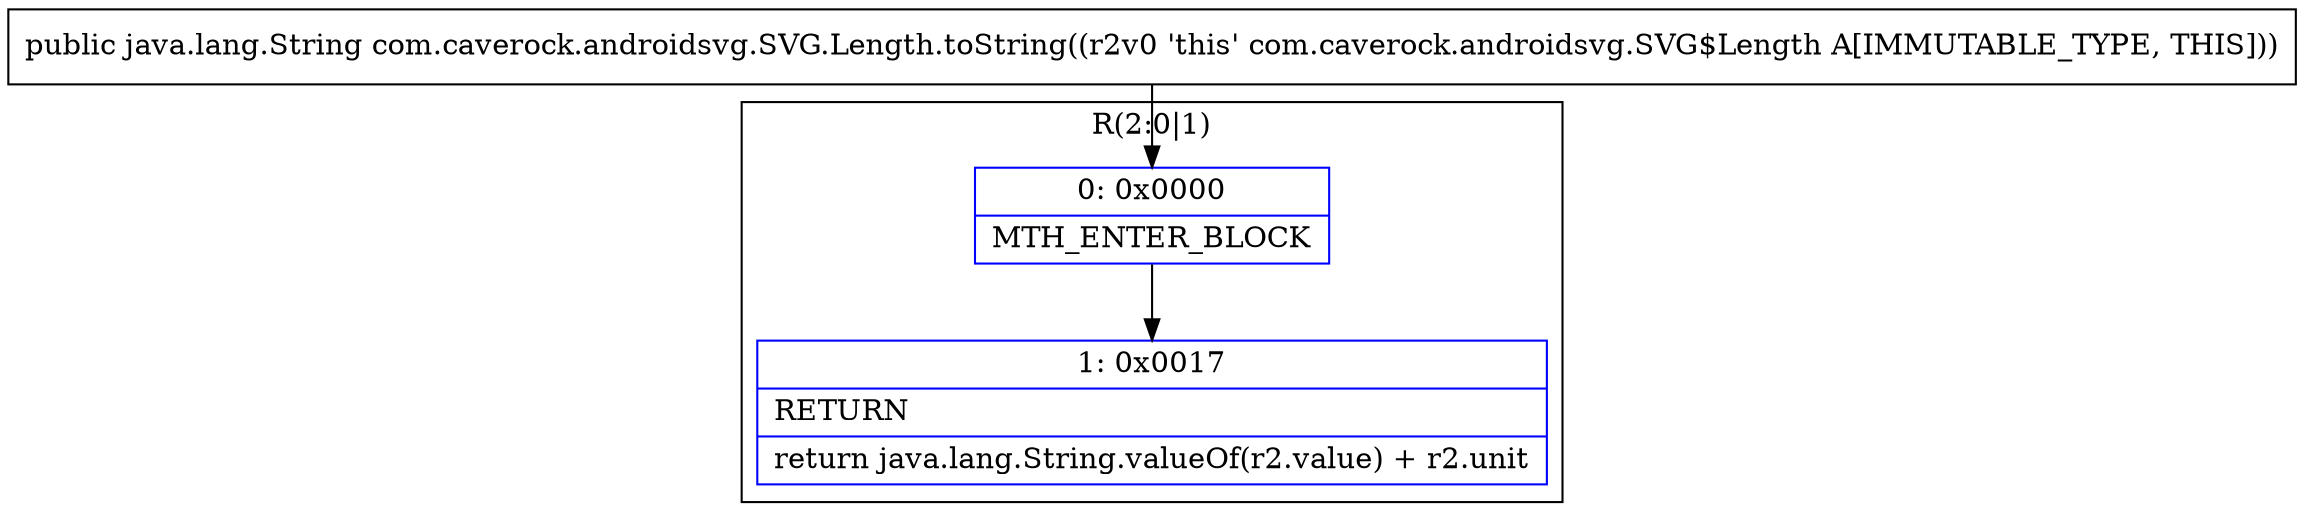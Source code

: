 digraph "CFG forcom.caverock.androidsvg.SVG.Length.toString()Ljava\/lang\/String;" {
subgraph cluster_Region_187943337 {
label = "R(2:0|1)";
node [shape=record,color=blue];
Node_0 [shape=record,label="{0\:\ 0x0000|MTH_ENTER_BLOCK\l}"];
Node_1 [shape=record,label="{1\:\ 0x0017|RETURN\l|return java.lang.String.valueOf(r2.value) + r2.unit\l}"];
}
MethodNode[shape=record,label="{public java.lang.String com.caverock.androidsvg.SVG.Length.toString((r2v0 'this' com.caverock.androidsvg.SVG$Length A[IMMUTABLE_TYPE, THIS])) }"];
MethodNode -> Node_0;
Node_0 -> Node_1;
}

